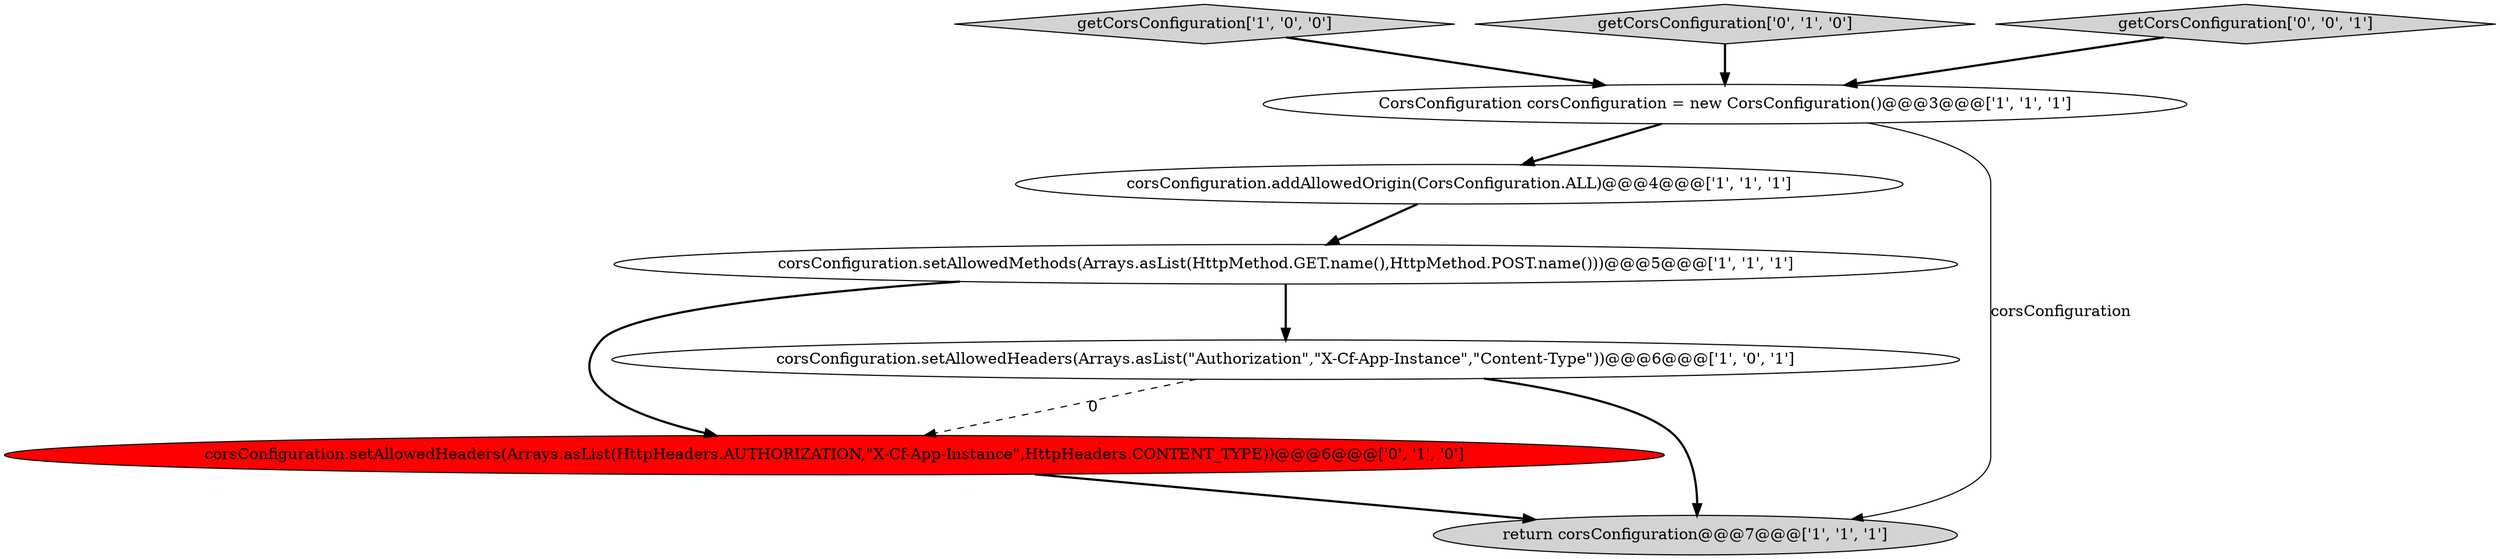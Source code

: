 digraph {
2 [style = filled, label = "getCorsConfiguration['1', '0', '0']", fillcolor = lightgray, shape = diamond image = "AAA0AAABBB1BBB"];
6 [style = filled, label = "getCorsConfiguration['0', '1', '0']", fillcolor = lightgray, shape = diamond image = "AAA0AAABBB2BBB"];
0 [style = filled, label = "corsConfiguration.addAllowedOrigin(CorsConfiguration.ALL)@@@4@@@['1', '1', '1']", fillcolor = white, shape = ellipse image = "AAA0AAABBB1BBB"];
1 [style = filled, label = "corsConfiguration.setAllowedMethods(Arrays.asList(HttpMethod.GET.name(),HttpMethod.POST.name()))@@@5@@@['1', '1', '1']", fillcolor = white, shape = ellipse image = "AAA0AAABBB1BBB"];
8 [style = filled, label = "getCorsConfiguration['0', '0', '1']", fillcolor = lightgray, shape = diamond image = "AAA0AAABBB3BBB"];
5 [style = filled, label = "corsConfiguration.setAllowedHeaders(Arrays.asList(\"Authorization\",\"X-Cf-App-Instance\",\"Content-Type\"))@@@6@@@['1', '0', '1']", fillcolor = white, shape = ellipse image = "AAA0AAABBB1BBB"];
7 [style = filled, label = "corsConfiguration.setAllowedHeaders(Arrays.asList(HttpHeaders.AUTHORIZATION,\"X-Cf-App-Instance\",HttpHeaders.CONTENT_TYPE))@@@6@@@['0', '1', '0']", fillcolor = red, shape = ellipse image = "AAA1AAABBB2BBB"];
4 [style = filled, label = "return corsConfiguration@@@7@@@['1', '1', '1']", fillcolor = lightgray, shape = ellipse image = "AAA0AAABBB1BBB"];
3 [style = filled, label = "CorsConfiguration corsConfiguration = new CorsConfiguration()@@@3@@@['1', '1', '1']", fillcolor = white, shape = ellipse image = "AAA0AAABBB1BBB"];
1->5 [style = bold, label=""];
6->3 [style = bold, label=""];
5->4 [style = bold, label=""];
7->4 [style = bold, label=""];
5->7 [style = dashed, label="0"];
3->4 [style = solid, label="corsConfiguration"];
1->7 [style = bold, label=""];
0->1 [style = bold, label=""];
3->0 [style = bold, label=""];
2->3 [style = bold, label=""];
8->3 [style = bold, label=""];
}
